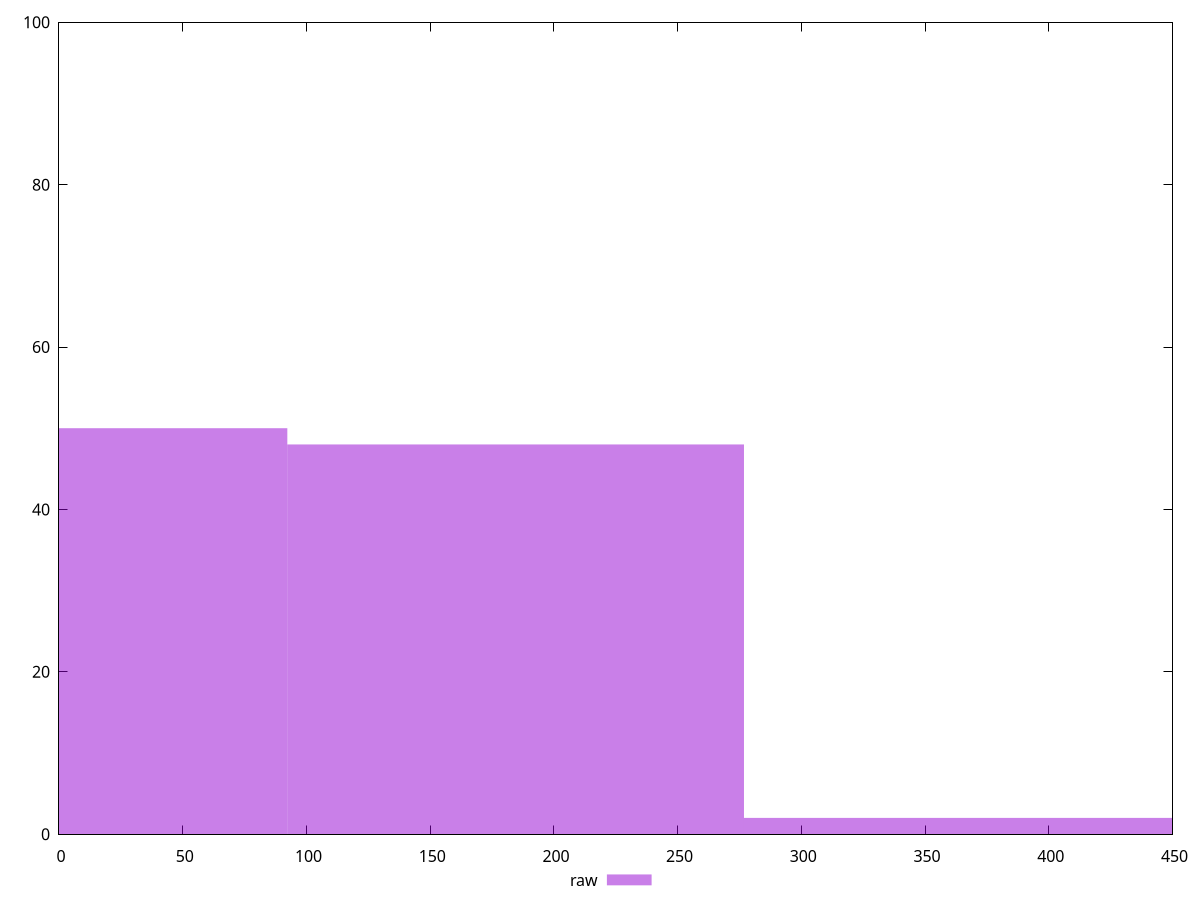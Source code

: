 reset

$raw <<EOF
369.09453966869256 2
0 50
184.54726983434628 48
EOF

set key outside below
set boxwidth 184.54726983434628
set xrange [0:450]
set yrange [0:100]
set trange [0:100]
set style fill transparent solid 0.5 noborder
set terminal svg size 640, 490 enhanced background rgb 'white'
set output "report_00019_2021-02-10T18-14-37.922Z//unused-css-rules/samples/pages+cached+noadtech+nomedia/raw/histogram.svg"

plot $raw title "raw" with boxes

reset
